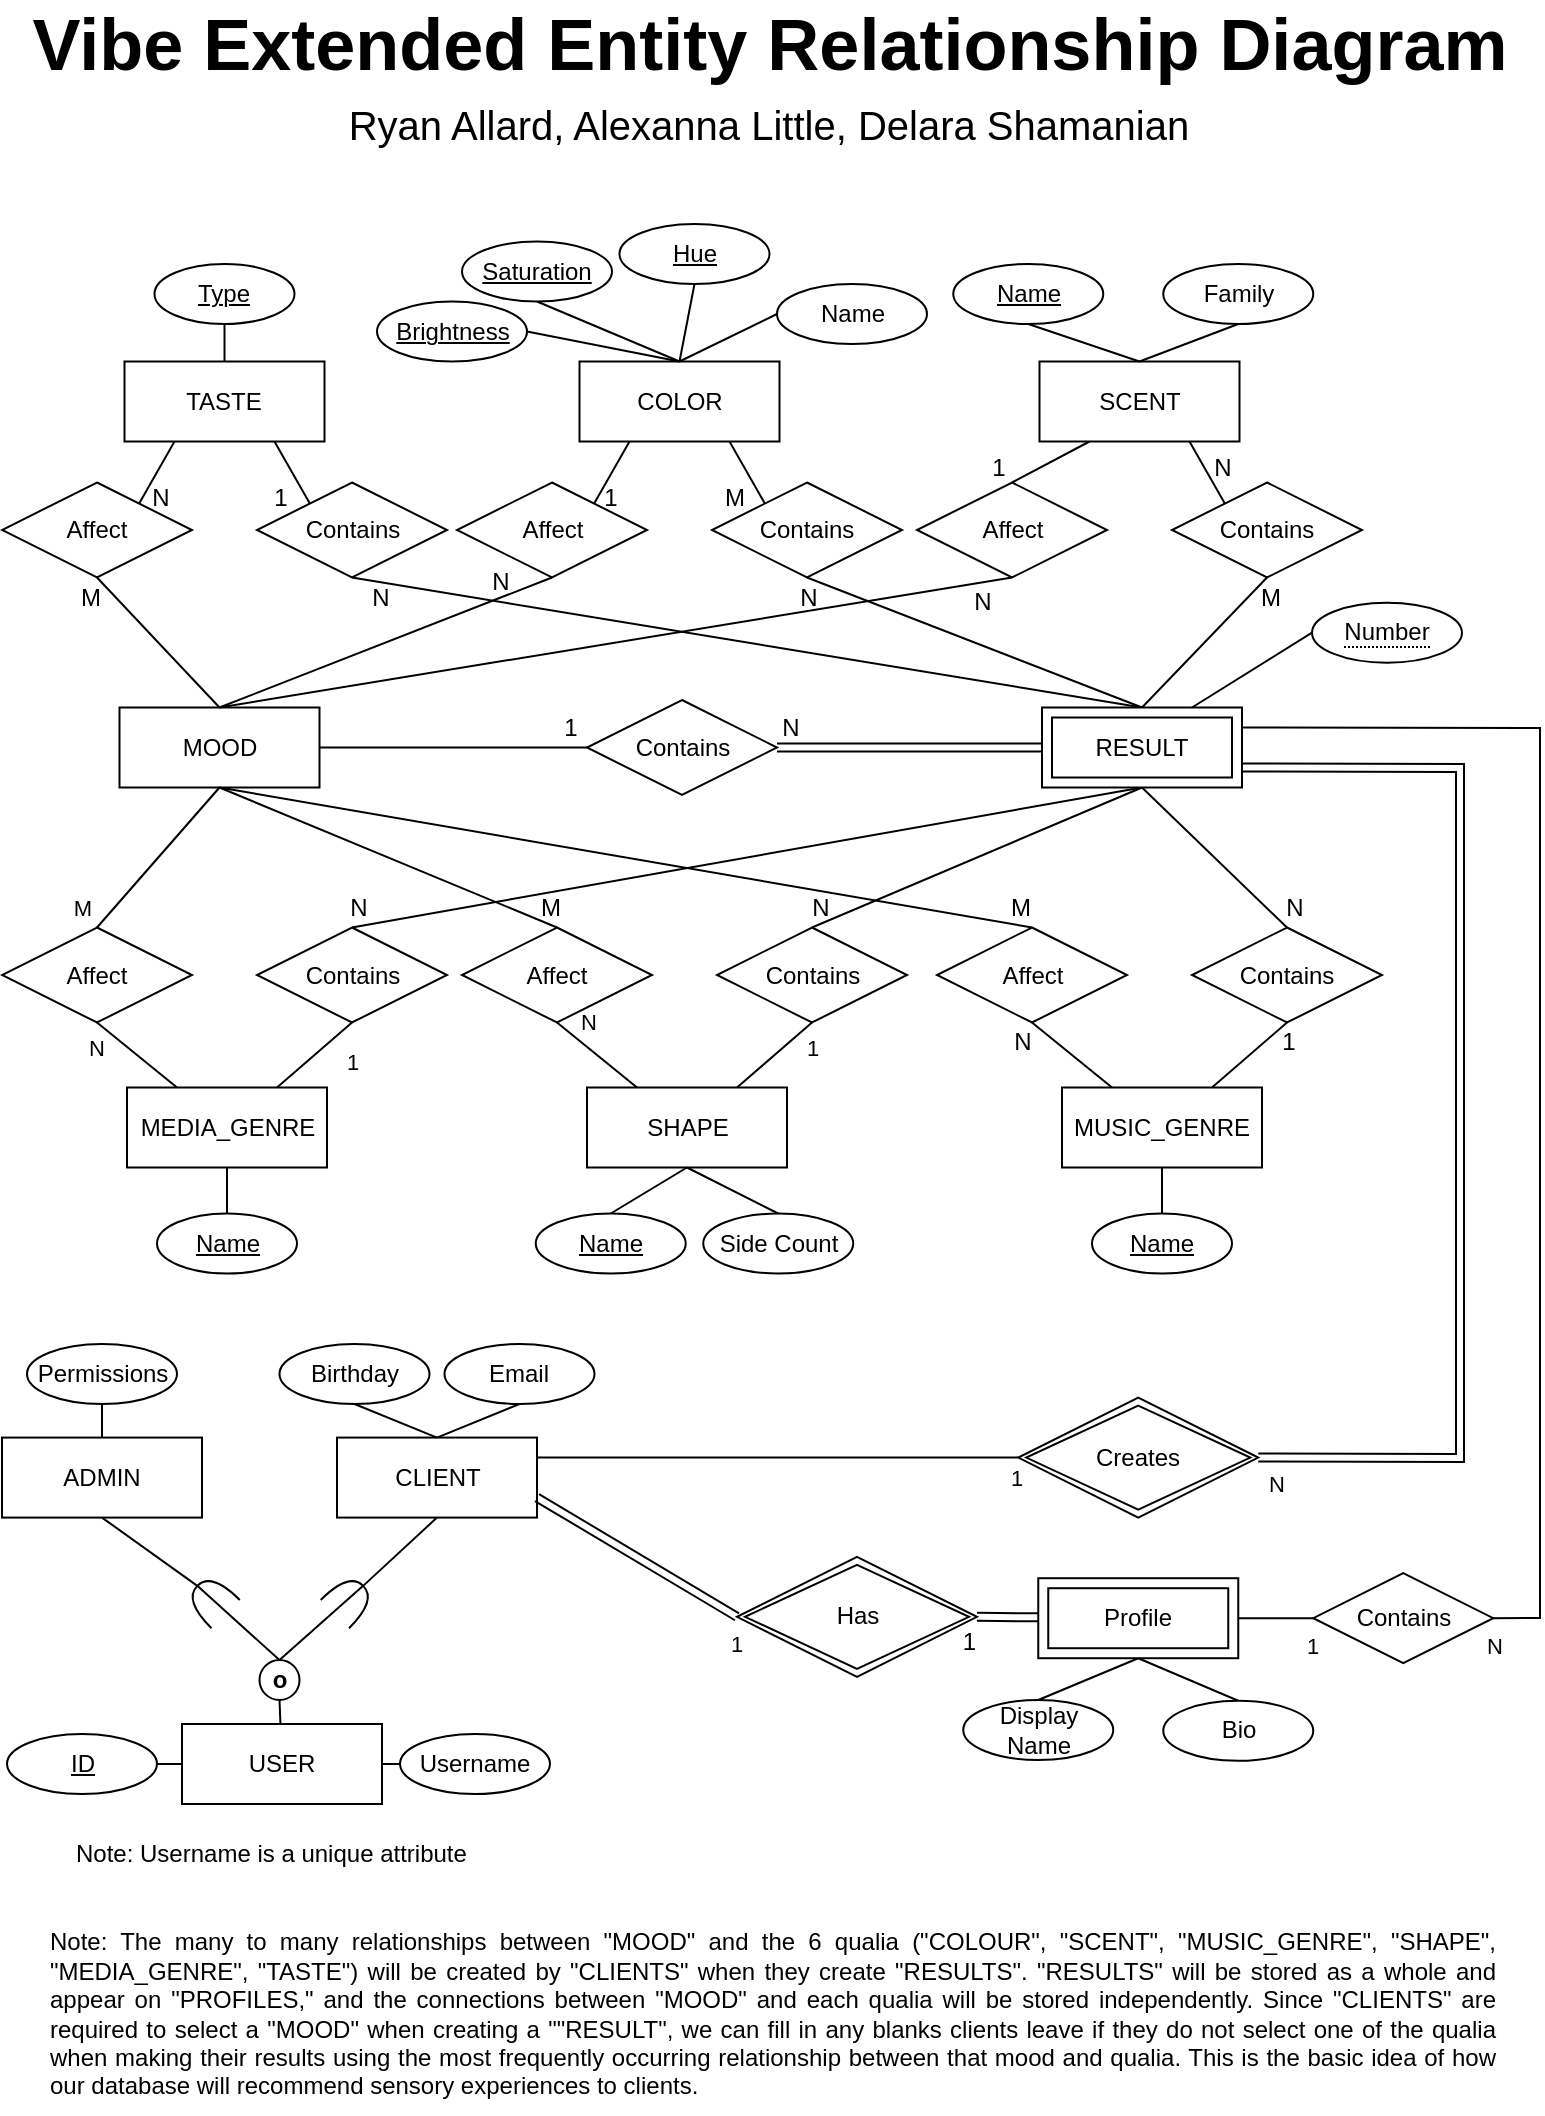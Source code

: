 <mxfile version="15.5.6" type="device"><diagram id="R2lEEEUBdFMjLlhIrx00" name="Page-1"><mxGraphModel dx="1246" dy="719" grid="1" gridSize="10" guides="1" tooltips="1" connect="1" arrows="1" fold="1" page="1" pageScale="1" pageWidth="850" pageHeight="1100" math="0" shadow="0" extFonts="Permanent Marker^https://fonts.googleapis.com/css?family=Permanent+Marker"><root><mxCell id="0"/><mxCell id="1" parent="0"/><mxCell id="6eawJTQG3M_XXOWTf8ui-93" style="edgeStyle=none;rounded=0;orthogonalLoop=1;jettySize=auto;html=1;exitX=0.5;exitY=0;exitDx=0;exitDy=0;entryX=0.5;entryY=1;entryDx=0;entryDy=0;endArrow=none;endFill=0;" parent="1" source="CnkEdXGukRLFIG1xnINJ-2" target="6eawJTQG3M_XXOWTf8ui-83" edge="1"><mxGeometry relative="1" as="geometry"/></mxCell><mxCell id="CnkEdXGukRLFIG1xnINJ-2" value="MOOD" style="whiteSpace=wrap;html=1;align=center;" parent="1" vertex="1"><mxGeometry x="99.75" y="376.75" width="100" height="40" as="geometry"/></mxCell><mxCell id="6eawJTQG3M_XXOWTf8ui-19" style="edgeStyle=none;rounded=0;orthogonalLoop=1;jettySize=auto;html=1;exitX=0.75;exitY=1;exitDx=0;exitDy=0;entryX=0.5;entryY=1;entryDx=0;entryDy=0;endArrow=none;endFill=0;" parent="1" source="CnkEdXGukRLFIG1xnINJ-8" target="6eawJTQG3M_XXOWTf8ui-16" edge="1"><mxGeometry relative="1" as="geometry"/></mxCell><mxCell id="6eawJTQG3M_XXOWTf8ui-20" style="edgeStyle=none;rounded=0;orthogonalLoop=1;jettySize=auto;html=1;exitX=0.25;exitY=1;exitDx=0;exitDy=0;entryX=0.5;entryY=0;entryDx=0;entryDy=0;endArrow=none;endFill=0;" parent="1" source="CnkEdXGukRLFIG1xnINJ-8" target="6eawJTQG3M_XXOWTf8ui-18" edge="1"><mxGeometry relative="1" as="geometry"/></mxCell><mxCell id="CnkEdXGukRLFIG1xnINJ-8" value="SCENT" style="whiteSpace=wrap;html=1;align=center;" parent="1" vertex="1"><mxGeometry x="559.75" y="203.75" width="100" height="40" as="geometry"/></mxCell><mxCell id="CnkEdXGukRLFIG1xnINJ-19" style="edgeStyle=none;rounded=0;orthogonalLoop=1;jettySize=auto;html=1;endArrow=none;endFill=0;entryX=0.5;entryY=0;entryDx=0;entryDy=0;" parent="1" source="CnkEdXGukRLFIG1xnINJ-9" target="CnkEdXGukRLFIG1xnINJ-18" edge="1"><mxGeometry relative="1" as="geometry"><mxPoint x="291" y="905" as="sourcePoint"/></mxGeometry></mxCell><mxCell id="CnkEdXGukRLFIG1xnINJ-9" value="USER" style="whiteSpace=wrap;html=1;align=center;direction=west;" parent="1" vertex="1"><mxGeometry x="131" y="885" width="100" height="40" as="geometry"/></mxCell><mxCell id="6eawJTQG3M_XXOWTf8ui-176" style="edgeStyle=none;rounded=0;orthogonalLoop=1;jettySize=auto;html=1;entryX=0.5;entryY=0;entryDx=0;entryDy=0;endArrow=none;endFill=0;exitX=0.5;exitY=1;exitDx=0;exitDy=0;" parent="1" source="CnkEdXGukRLFIG1xnINJ-84" target="6eawJTQG3M_XXOWTf8ui-175" edge="1"><mxGeometry relative="1" as="geometry"><mxPoint x="629.13" y="854.61" as="sourcePoint"/></mxGeometry></mxCell><mxCell id="6eawJTQG3M_XXOWTf8ui-193" style="edgeStyle=none;rounded=0;orthogonalLoop=1;jettySize=auto;html=1;exitX=0.5;exitY=0;exitDx=0;exitDy=0;entryX=0.5;entryY=1;entryDx=0;entryDy=0;endArrow=none;endFill=0;" parent="1" source="CnkEdXGukRLFIG1xnINJ-10" target="6eawJTQG3M_XXOWTf8ui-192" edge="1"><mxGeometry relative="1" as="geometry"/></mxCell><mxCell id="CnkEdXGukRLFIG1xnINJ-10" value="CLIENT" style="whiteSpace=wrap;html=1;align=center;" parent="1" vertex="1"><mxGeometry x="208.5" y="741.79" width="100" height="40" as="geometry"/></mxCell><mxCell id="CnkEdXGukRLFIG1xnINJ-11" value="ADMIN" style="whiteSpace=wrap;html=1;align=center;" parent="1" vertex="1"><mxGeometry x="41" y="741.79" width="100" height="40" as="geometry"/></mxCell><mxCell id="CnkEdXGukRLFIG1xnINJ-21" style="edgeStyle=none;rounded=0;orthogonalLoop=1;jettySize=auto;html=1;endArrow=none;endFill=0;exitX=1;exitY=0.5;exitDx=0;exitDy=0;exitPerimeter=0;entryX=0.5;entryY=1;entryDx=0;entryDy=0;" parent="1" source="CnkEdXGukRLFIG1xnINJ-16" target="CnkEdXGukRLFIG1xnINJ-10" edge="1"><mxGeometry relative="1" as="geometry"><mxPoint x="220" y="885" as="sourcePoint"/></mxGeometry></mxCell><mxCell id="CnkEdXGukRLFIG1xnINJ-16" value="" style="shape=requiredInterface;html=1;verticalLabelPosition=bottom;sketch=0;rotation=135;direction=west;" parent="1" vertex="1"><mxGeometry x="204.5" y="813" width="20" height="20" as="geometry"/></mxCell><mxCell id="6eawJTQG3M_XXOWTf8ui-187" style="edgeStyle=none;rounded=0;orthogonalLoop=1;jettySize=auto;html=1;exitX=1;exitY=0.5;exitDx=0;exitDy=0;exitPerimeter=0;entryX=0.5;entryY=1;entryDx=0;entryDy=0;endArrow=none;endFill=0;" parent="1" source="CnkEdXGukRLFIG1xnINJ-17" target="CnkEdXGukRLFIG1xnINJ-11" edge="1"><mxGeometry relative="1" as="geometry"/></mxCell><mxCell id="CnkEdXGukRLFIG1xnINJ-17" value="" style="shape=requiredInterface;html=1;verticalLabelPosition=bottom;sketch=0;rotation=45;direction=west;" parent="1" vertex="1"><mxGeometry x="135.75" y="813" width="20" height="20" as="geometry"/></mxCell><mxCell id="CnkEdXGukRLFIG1xnINJ-22" style="edgeStyle=none;rounded=0;orthogonalLoop=1;jettySize=auto;html=1;endArrow=none;endFill=0;entryX=1;entryY=0.5;entryDx=0;entryDy=0;entryPerimeter=0;exitX=0.5;exitY=1;exitDx=0;exitDy=0;" parent="1" source="CnkEdXGukRLFIG1xnINJ-18" target="CnkEdXGukRLFIG1xnINJ-16" edge="1"><mxGeometry relative="1" as="geometry"><mxPoint x="193.75" y="919" as="sourcePoint"/><mxPoint x="234.75" y="863" as="targetPoint"/></mxGeometry></mxCell><mxCell id="6eawJTQG3M_XXOWTf8ui-186" style="rounded=0;orthogonalLoop=1;jettySize=auto;html=1;exitX=0.5;exitY=1;exitDx=0;exitDy=0;entryX=1;entryY=0.5;entryDx=0;entryDy=0;entryPerimeter=0;endArrow=none;endFill=0;" parent="1" source="CnkEdXGukRLFIG1xnINJ-18" target="CnkEdXGukRLFIG1xnINJ-17" edge="1"><mxGeometry relative="1" as="geometry"/></mxCell><mxCell id="CnkEdXGukRLFIG1xnINJ-18" value="&lt;b&gt;o&lt;/b&gt;" style="ellipse;whiteSpace=wrap;html=1;aspect=fixed;direction=west;" parent="1" vertex="1"><mxGeometry x="169.75" y="853" width="20" height="20" as="geometry"/></mxCell><mxCell id="CnkEdXGukRLFIG1xnINJ-90" value="N" style="edgeStyle=none;rounded=0;orthogonalLoop=1;jettySize=auto;html=1;exitX=1;exitY=0.25;exitDx=0;exitDy=0;endArrow=none;endFill=0;entryX=1;entryY=0.5;entryDx=0;entryDy=0;" parent="1" source="CnkEdXGukRLFIG1xnINJ-24" target="CnkEdXGukRLFIG1xnINJ-88" edge="1"><mxGeometry x="0.999" y="14" relative="1" as="geometry"><mxPoint x="809.75" y="334.25" as="targetPoint"/><Array as="points"><mxPoint x="810" y="387"/><mxPoint x="810" y="832"/></Array><mxPoint as="offset"/></mxGeometry></mxCell><mxCell id="6eawJTQG3M_XXOWTf8ui-99" style="edgeStyle=none;rounded=0;orthogonalLoop=1;jettySize=auto;html=1;exitX=0.5;exitY=0;exitDx=0;exitDy=0;entryX=0.5;entryY=1;entryDx=0;entryDy=0;endArrow=none;endFill=0;" parent="1" source="CnkEdXGukRLFIG1xnINJ-24" target="6eawJTQG3M_XXOWTf8ui-82" edge="1"><mxGeometry relative="1" as="geometry"/></mxCell><mxCell id="6eawJTQG3M_XXOWTf8ui-100" style="edgeStyle=none;rounded=0;orthogonalLoop=1;jettySize=auto;html=1;exitX=0.5;exitY=0;exitDx=0;exitDy=0;entryX=0.5;entryY=1;entryDx=0;entryDy=0;endArrow=none;endFill=0;" parent="1" source="CnkEdXGukRLFIG1xnINJ-24" target="6eawJTQG3M_XXOWTf8ui-55" edge="1"><mxGeometry relative="1" as="geometry"/></mxCell><mxCell id="6eawJTQG3M_XXOWTf8ui-101" style="edgeStyle=none;rounded=0;orthogonalLoop=1;jettySize=auto;html=1;exitX=0.5;exitY=0;exitDx=0;exitDy=0;entryX=0.5;entryY=1;entryDx=0;entryDy=0;endArrow=none;endFill=0;" parent="1" source="CnkEdXGukRLFIG1xnINJ-24" target="6eawJTQG3M_XXOWTf8ui-16" edge="1"><mxGeometry relative="1" as="geometry"/></mxCell><mxCell id="6eawJTQG3M_XXOWTf8ui-102" style="edgeStyle=none;rounded=0;orthogonalLoop=1;jettySize=auto;html=1;exitX=0.5;exitY=1;exitDx=0;exitDy=0;entryX=0.5;entryY=0;entryDx=0;entryDy=0;endArrow=none;endFill=0;" parent="1" source="CnkEdXGukRLFIG1xnINJ-24" target="6eawJTQG3M_XXOWTf8ui-28" edge="1"><mxGeometry relative="1" as="geometry"/></mxCell><mxCell id="6eawJTQG3M_XXOWTf8ui-103" style="edgeStyle=none;rounded=0;orthogonalLoop=1;jettySize=auto;html=1;exitX=0.5;exitY=1;exitDx=0;exitDy=0;entryX=0.5;entryY=0;entryDx=0;entryDy=0;endArrow=none;endFill=0;" parent="1" source="CnkEdXGukRLFIG1xnINJ-24" target="6eawJTQG3M_XXOWTf8ui-37" edge="1"><mxGeometry relative="1" as="geometry"/></mxCell><mxCell id="6eawJTQG3M_XXOWTf8ui-104" style="edgeStyle=none;rounded=0;orthogonalLoop=1;jettySize=auto;html=1;exitX=0.5;exitY=1;exitDx=0;exitDy=0;entryX=0.5;entryY=0;entryDx=0;entryDy=0;endArrow=none;endFill=0;" parent="1" source="CnkEdXGukRLFIG1xnINJ-24" target="6eawJTQG3M_XXOWTf8ui-46" edge="1"><mxGeometry relative="1" as="geometry"/></mxCell><mxCell id="CnkEdXGukRLFIG1xnINJ-24" value="RESULT" style="shape=ext;margin=3;double=1;whiteSpace=wrap;html=1;align=center;" parent="1" vertex="1"><mxGeometry x="561" y="376.75" width="100" height="40" as="geometry"/></mxCell><mxCell id="CnkEdXGukRLFIG1xnINJ-89" value="1" style="edgeStyle=none;rounded=0;orthogonalLoop=1;jettySize=auto;html=1;endArrow=none;endFill=0;entryX=0;entryY=0.5;entryDx=0;entryDy=0;exitX=1;exitY=0.5;exitDx=0;exitDy=0;" parent="1" source="CnkEdXGukRLFIG1xnINJ-84" target="CnkEdXGukRLFIG1xnINJ-88" edge="1"><mxGeometry x="0.986" y="-14" relative="1" as="geometry"><mxPoint x="461.63" y="803" as="sourcePoint"/><mxPoint x="621.63" y="649.25" as="targetPoint"/><mxPoint as="offset"/></mxGeometry></mxCell><mxCell id="CnkEdXGukRLFIG1xnINJ-84" value="Profile" style="shape=ext;margin=3;double=1;whiteSpace=wrap;html=1;align=center;" parent="1" vertex="1"><mxGeometry x="559.13" y="812.11" width="100" height="40" as="geometry"/></mxCell><mxCell id="CnkEdXGukRLFIG1xnINJ-88" value="Contains" style="shape=rhombus;perimeter=rhombusPerimeter;whiteSpace=wrap;html=1;align=center;" parent="1" vertex="1"><mxGeometry x="696.63" y="809.61" width="90" height="45" as="geometry"/></mxCell><mxCell id="6eawJTQG3M_XXOWTf8ui-16" value="Contains" style="shape=rhombus;perimeter=rhombusPerimeter;whiteSpace=wrap;html=1;align=center;" parent="1" vertex="1"><mxGeometry x="626" y="264.25" width="95" height="47.5" as="geometry"/></mxCell><mxCell id="6eawJTQG3M_XXOWTf8ui-95" style="edgeStyle=none;rounded=0;orthogonalLoop=1;jettySize=auto;html=1;exitX=0.5;exitY=1;exitDx=0;exitDy=0;entryX=0.5;entryY=0;entryDx=0;entryDy=0;endArrow=none;endFill=0;" parent="1" source="6eawJTQG3M_XXOWTf8ui-18" target="CnkEdXGukRLFIG1xnINJ-2" edge="1"><mxGeometry relative="1" as="geometry"/></mxCell><mxCell id="6eawJTQG3M_XXOWTf8ui-18" value="Affect" style="shape=rhombus;perimeter=rhombusPerimeter;whiteSpace=wrap;html=1;align=center;" parent="1" vertex="1"><mxGeometry x="498.5" y="264.25" width="95" height="47.5" as="geometry"/></mxCell><mxCell id="6eawJTQG3M_XXOWTf8ui-23" value="1" style="edgeStyle=none;rounded=0;orthogonalLoop=1;jettySize=auto;html=1;exitX=0.75;exitY=0;exitDx=0;exitDy=0;entryX=0.5;entryY=1;entryDx=0;entryDy=0;endArrow=none;endFill=0;" parent="1" source="6eawJTQG3M_XXOWTf8ui-25" target="6eawJTQG3M_XXOWTf8ui-28" edge="1"><mxGeometry x="0.471" y="-15" relative="1" as="geometry"><mxPoint as="offset"/></mxGeometry></mxCell><mxCell id="6eawJTQG3M_XXOWTf8ui-24" value="N" style="edgeStyle=none;rounded=0;orthogonalLoop=1;jettySize=auto;html=1;exitX=0.25;exitY=0;exitDx=0;exitDy=0;entryX=0.5;entryY=1;entryDx=0;entryDy=0;endArrow=none;endFill=0;" parent="1" source="6eawJTQG3M_XXOWTf8ui-25" target="6eawJTQG3M_XXOWTf8ui-29" edge="1"><mxGeometry x="0.694" y="10" relative="1" as="geometry"><mxPoint as="offset"/></mxGeometry></mxCell><mxCell id="6eawJTQG3M_XXOWTf8ui-25" value="MEDIA_GENRE" style="whiteSpace=wrap;html=1;align=center;" parent="1" vertex="1"><mxGeometry x="103.5" y="566.75" width="100" height="40" as="geometry"/></mxCell><mxCell id="6eawJTQG3M_XXOWTf8ui-28" value="Contains" style="shape=rhombus;perimeter=rhombusPerimeter;whiteSpace=wrap;html=1;align=center;" parent="1" vertex="1"><mxGeometry x="168.5" y="486.75" width="95" height="47.5" as="geometry"/></mxCell><mxCell id="6eawJTQG3M_XXOWTf8ui-96" style="edgeStyle=none;rounded=0;orthogonalLoop=1;jettySize=auto;html=1;exitX=0.5;exitY=0;exitDx=0;exitDy=0;entryX=0.5;entryY=1;entryDx=0;entryDy=0;endArrow=none;endFill=0;" parent="1" source="6eawJTQG3M_XXOWTf8ui-29" target="CnkEdXGukRLFIG1xnINJ-2" edge="1"><mxGeometry relative="1" as="geometry"/></mxCell><mxCell id="FZOF9hMqammXhgaBvVRD-3" value="M" style="edgeLabel;html=1;align=center;verticalAlign=middle;resizable=0;points=[];" parent="6eawJTQG3M_XXOWTf8ui-96" connectable="0" vertex="1"><mxGeometry x="0.47" y="-1" relative="1" as="geometry"><mxPoint x="-54" y="41" as="offset"/></mxGeometry></mxCell><mxCell id="6eawJTQG3M_XXOWTf8ui-29" value="Affect" style="shape=rhombus;perimeter=rhombusPerimeter;whiteSpace=wrap;html=1;align=center;" parent="1" vertex="1"><mxGeometry x="41" y="486.75" width="95" height="47.5" as="geometry"/></mxCell><mxCell id="6eawJTQG3M_XXOWTf8ui-32" style="edgeStyle=none;rounded=0;orthogonalLoop=1;jettySize=auto;html=1;exitX=0.75;exitY=0;exitDx=0;exitDy=0;entryX=0.5;entryY=1;entryDx=0;entryDy=0;endArrow=none;endFill=0;" parent="1" source="6eawJTQG3M_XXOWTf8ui-34" target="6eawJTQG3M_XXOWTf8ui-37" edge="1"><mxGeometry relative="1" as="geometry"/></mxCell><mxCell id="FZOF9hMqammXhgaBvVRD-5" value="1" style="edgeLabel;html=1;align=center;verticalAlign=middle;resizable=0;points=[];" parent="6eawJTQG3M_XXOWTf8ui-32" connectable="0" vertex="1"><mxGeometry x="-0.167" y="-2" relative="1" as="geometry"><mxPoint x="20" y="-8" as="offset"/></mxGeometry></mxCell><mxCell id="6eawJTQG3M_XXOWTf8ui-33" style="edgeStyle=none;rounded=0;orthogonalLoop=1;jettySize=auto;html=1;exitX=0.25;exitY=0;exitDx=0;exitDy=0;entryX=0.5;entryY=1;entryDx=0;entryDy=0;endArrow=none;endFill=0;" parent="1" source="6eawJTQG3M_XXOWTf8ui-34" target="6eawJTQG3M_XXOWTf8ui-38" edge="1"><mxGeometry relative="1" as="geometry"/></mxCell><mxCell id="FZOF9hMqammXhgaBvVRD-4" value="N" style="edgeLabel;html=1;align=center;verticalAlign=middle;resizable=0;points=[];" parent="6eawJTQG3M_XXOWTf8ui-33" connectable="0" vertex="1"><mxGeometry x="-0.286" y="1" relative="1" as="geometry"><mxPoint x="-10" y="-22" as="offset"/></mxGeometry></mxCell><mxCell id="6eawJTQG3M_XXOWTf8ui-34" value="SHAPE" style="whiteSpace=wrap;html=1;align=center;" parent="1" vertex="1"><mxGeometry x="333.5" y="566.75" width="100" height="40" as="geometry"/></mxCell><mxCell id="6eawJTQG3M_XXOWTf8ui-37" value="Contains" style="shape=rhombus;perimeter=rhombusPerimeter;whiteSpace=wrap;html=1;align=center;" parent="1" vertex="1"><mxGeometry x="398.5" y="486.75" width="95" height="47.5" as="geometry"/></mxCell><mxCell id="6eawJTQG3M_XXOWTf8ui-97" style="edgeStyle=none;rounded=0;orthogonalLoop=1;jettySize=auto;html=1;exitX=0.5;exitY=0;exitDx=0;exitDy=0;entryX=0.5;entryY=1;entryDx=0;entryDy=0;endArrow=none;endFill=0;" parent="1" source="6eawJTQG3M_XXOWTf8ui-38" target="CnkEdXGukRLFIG1xnINJ-2" edge="1"><mxGeometry relative="1" as="geometry"/></mxCell><mxCell id="6eawJTQG3M_XXOWTf8ui-38" value="Affect" style="shape=rhombus;perimeter=rhombusPerimeter;whiteSpace=wrap;html=1;align=center;" parent="1" vertex="1"><mxGeometry x="271" y="486.75" width="95" height="47.5" as="geometry"/></mxCell><mxCell id="6eawJTQG3M_XXOWTf8ui-41" style="edgeStyle=none;rounded=0;orthogonalLoop=1;jettySize=auto;html=1;exitX=0.75;exitY=0;exitDx=0;exitDy=0;entryX=0.5;entryY=1;entryDx=0;entryDy=0;endArrow=none;endFill=0;" parent="1" source="6eawJTQG3M_XXOWTf8ui-43" target="6eawJTQG3M_XXOWTf8ui-46" edge="1"><mxGeometry relative="1" as="geometry"/></mxCell><mxCell id="6eawJTQG3M_XXOWTf8ui-42" style="edgeStyle=none;rounded=0;orthogonalLoop=1;jettySize=auto;html=1;exitX=0.25;exitY=0;exitDx=0;exitDy=0;entryX=0.5;entryY=1;entryDx=0;entryDy=0;endArrow=none;endFill=0;" parent="1" source="6eawJTQG3M_XXOWTf8ui-43" target="6eawJTQG3M_XXOWTf8ui-47" edge="1"><mxGeometry relative="1" as="geometry"/></mxCell><mxCell id="6eawJTQG3M_XXOWTf8ui-43" value="MUSIC_GENRE" style="whiteSpace=wrap;html=1;align=center;" parent="1" vertex="1"><mxGeometry x="571" y="566.75" width="100" height="40" as="geometry"/></mxCell><mxCell id="6eawJTQG3M_XXOWTf8ui-46" value="Contains" style="shape=rhombus;perimeter=rhombusPerimeter;whiteSpace=wrap;html=1;align=center;" parent="1" vertex="1"><mxGeometry x="636" y="486.75" width="95" height="47.5" as="geometry"/></mxCell><mxCell id="6eawJTQG3M_XXOWTf8ui-98" style="edgeStyle=none;rounded=0;orthogonalLoop=1;jettySize=auto;html=1;exitX=0.5;exitY=0;exitDx=0;exitDy=0;entryX=0.5;entryY=1;entryDx=0;entryDy=0;endArrow=none;endFill=0;" parent="1" source="6eawJTQG3M_XXOWTf8ui-47" target="CnkEdXGukRLFIG1xnINJ-2" edge="1"><mxGeometry relative="1" as="geometry"/></mxCell><mxCell id="6eawJTQG3M_XXOWTf8ui-47" value="Affect" style="shape=rhombus;perimeter=rhombusPerimeter;whiteSpace=wrap;html=1;align=center;" parent="1" vertex="1"><mxGeometry x="508.5" y="486.75" width="95" height="47.5" as="geometry"/></mxCell><mxCell id="6eawJTQG3M_XXOWTf8ui-50" style="edgeStyle=none;rounded=0;orthogonalLoop=1;jettySize=auto;html=1;exitX=0.75;exitY=1;exitDx=0;exitDy=0;entryX=0.5;entryY=1;entryDx=0;entryDy=0;endArrow=none;endFill=0;" parent="1" source="6eawJTQG3M_XXOWTf8ui-52" target="6eawJTQG3M_XXOWTf8ui-55" edge="1"><mxGeometry relative="1" as="geometry"/></mxCell><mxCell id="6eawJTQG3M_XXOWTf8ui-51" style="edgeStyle=none;rounded=0;orthogonalLoop=1;jettySize=auto;html=1;exitX=0.25;exitY=1;exitDx=0;exitDy=0;entryX=0.5;entryY=1;entryDx=0;entryDy=0;endArrow=none;endFill=0;" parent="1" source="6eawJTQG3M_XXOWTf8ui-52" target="6eawJTQG3M_XXOWTf8ui-56" edge="1"><mxGeometry relative="1" as="geometry"/></mxCell><mxCell id="6eawJTQG3M_XXOWTf8ui-52" value="COLOR" style="whiteSpace=wrap;html=1;align=center;" parent="1" vertex="1"><mxGeometry x="329.75" y="203.75" width="100" height="40" as="geometry"/></mxCell><mxCell id="6eawJTQG3M_XXOWTf8ui-55" value="Contains" style="shape=rhombus;perimeter=rhombusPerimeter;whiteSpace=wrap;html=1;align=center;" parent="1" vertex="1"><mxGeometry x="396" y="264.25" width="95" height="47.5" as="geometry"/></mxCell><mxCell id="6eawJTQG3M_XXOWTf8ui-94" style="edgeStyle=none;rounded=0;orthogonalLoop=1;jettySize=auto;html=1;exitX=0.5;exitY=1;exitDx=0;exitDy=0;entryX=0.5;entryY=0;entryDx=0;entryDy=0;endArrow=none;endFill=0;" parent="1" source="6eawJTQG3M_XXOWTf8ui-56" target="CnkEdXGukRLFIG1xnINJ-2" edge="1"><mxGeometry relative="1" as="geometry"/></mxCell><mxCell id="6eawJTQG3M_XXOWTf8ui-56" value="Affect" style="shape=rhombus;perimeter=rhombusPerimeter;whiteSpace=wrap;html=1;align=center;" parent="1" vertex="1"><mxGeometry x="268.5" y="264.25" width="95" height="47.5" as="geometry"/></mxCell><mxCell id="6eawJTQG3M_XXOWTf8ui-77" style="edgeStyle=none;rounded=0;orthogonalLoop=1;jettySize=auto;html=1;exitX=0.75;exitY=1;exitDx=0;exitDy=0;entryX=0.5;entryY=1;entryDx=0;entryDy=0;endArrow=none;endFill=0;" parent="1" source="6eawJTQG3M_XXOWTf8ui-79" target="6eawJTQG3M_XXOWTf8ui-82" edge="1"><mxGeometry relative="1" as="geometry"/></mxCell><mxCell id="6eawJTQG3M_XXOWTf8ui-78" style="edgeStyle=none;rounded=0;orthogonalLoop=1;jettySize=auto;html=1;exitX=0.25;exitY=1;exitDx=0;exitDy=0;entryX=0.5;entryY=1;entryDx=0;entryDy=0;endArrow=none;endFill=0;" parent="1" source="6eawJTQG3M_XXOWTf8ui-79" target="6eawJTQG3M_XXOWTf8ui-83" edge="1"><mxGeometry relative="1" as="geometry"/></mxCell><mxCell id="6eawJTQG3M_XXOWTf8ui-115" style="edgeStyle=none;rounded=0;orthogonalLoop=1;jettySize=auto;html=1;exitX=0.5;exitY=0;exitDx=0;exitDy=0;entryX=0.5;entryY=1;entryDx=0;entryDy=0;endArrow=none;endFill=0;" parent="1" source="6eawJTQG3M_XXOWTf8ui-79" target="6eawJTQG3M_XXOWTf8ui-84" edge="1"><mxGeometry relative="1" as="geometry"/></mxCell><mxCell id="6eawJTQG3M_XXOWTf8ui-79" value="TASTE" style="whiteSpace=wrap;html=1;align=center;" parent="1" vertex="1"><mxGeometry x="102.25" y="203.75" width="100" height="40" as="geometry"/></mxCell><mxCell id="6eawJTQG3M_XXOWTf8ui-82" value="Contains" style="shape=rhombus;perimeter=rhombusPerimeter;whiteSpace=wrap;html=1;align=center;" parent="1" vertex="1"><mxGeometry x="168.5" y="264.25" width="95" height="47.5" as="geometry"/></mxCell><mxCell id="6eawJTQG3M_XXOWTf8ui-83" value="Affect" style="shape=rhombus;perimeter=rhombusPerimeter;whiteSpace=wrap;html=1;align=center;" parent="1" vertex="1"><mxGeometry x="41" y="264.25" width="95" height="47.5" as="geometry"/></mxCell><mxCell id="6eawJTQG3M_XXOWTf8ui-84" value="Type" style="ellipse;whiteSpace=wrap;html=1;align=center;fontStyle=4" parent="1" vertex="1"><mxGeometry x="117.25" y="155" width="70" height="30" as="geometry"/></mxCell><mxCell id="6eawJTQG3M_XXOWTf8ui-127" style="edgeStyle=none;rounded=0;orthogonalLoop=1;jettySize=auto;html=1;exitX=0.5;exitY=0;exitDx=0;exitDy=0;entryX=0.5;entryY=1;entryDx=0;entryDy=0;endArrow=none;endFill=0;" parent="1" source="6eawJTQG3M_XXOWTf8ui-90" target="6eawJTQG3M_XXOWTf8ui-25" edge="1"><mxGeometry relative="1" as="geometry"/></mxCell><mxCell id="6eawJTQG3M_XXOWTf8ui-90" value="Name" style="ellipse;whiteSpace=wrap;html=1;align=center;fontStyle=4" parent="1" vertex="1"><mxGeometry x="118.5" y="629.75" width="70" height="30" as="geometry"/></mxCell><mxCell id="6eawJTQG3M_XXOWTf8ui-136" style="edgeStyle=none;rounded=0;orthogonalLoop=1;jettySize=auto;html=1;exitX=0.5;exitY=0;exitDx=0;exitDy=0;entryX=0.5;entryY=1;entryDx=0;entryDy=0;endArrow=none;endFill=0;" parent="1" source="6eawJTQG3M_XXOWTf8ui-91" target="6eawJTQG3M_XXOWTf8ui-43" edge="1"><mxGeometry relative="1" as="geometry"/></mxCell><mxCell id="6eawJTQG3M_XXOWTf8ui-91" value="Name" style="ellipse;whiteSpace=wrap;html=1;align=center;fontStyle=4" parent="1" vertex="1"><mxGeometry x="586" y="629.75" width="70" height="30" as="geometry"/></mxCell><mxCell id="6eawJTQG3M_XXOWTf8ui-106" style="edgeStyle=none;rounded=0;orthogonalLoop=1;jettySize=auto;html=1;exitX=1;exitY=0.5;exitDx=0;exitDy=0;entryX=0;entryY=0.5;entryDx=0;entryDy=0;endArrow=none;endFill=0;shape=link;" parent="1" source="6eawJTQG3M_XXOWTf8ui-105" target="CnkEdXGukRLFIG1xnINJ-24" edge="1"><mxGeometry relative="1" as="geometry"/></mxCell><mxCell id="6eawJTQG3M_XXOWTf8ui-107" style="edgeStyle=none;rounded=0;orthogonalLoop=1;jettySize=auto;html=1;exitX=0;exitY=0.5;exitDx=0;exitDy=0;entryX=1;entryY=0.5;entryDx=0;entryDy=0;endArrow=none;endFill=0;" parent="1" source="6eawJTQG3M_XXOWTf8ui-105" target="CnkEdXGukRLFIG1xnINJ-2" edge="1"><mxGeometry relative="1" as="geometry"/></mxCell><mxCell id="6eawJTQG3M_XXOWTf8ui-105" value="Contains" style="shape=rhombus;perimeter=rhombusPerimeter;whiteSpace=wrap;html=1;align=center;" parent="1" vertex="1"><mxGeometry x="333.5" y="373" width="95" height="47.5" as="geometry"/></mxCell><mxCell id="6eawJTQG3M_XXOWTf8ui-111" value="N" style="edgeStyle=none;rounded=0;orthogonalLoop=1;jettySize=auto;html=1;exitX=1;exitY=0.5;exitDx=0;exitDy=0;entryX=1;entryY=0.75;entryDx=0;entryDy=0;endArrow=none;endFill=0;shape=link;" parent="1" source="6eawJTQG3M_XXOWTf8ui-113" target="CnkEdXGukRLFIG1xnINJ-24" edge="1"><mxGeometry x="-0.967" y="-13" relative="1" as="geometry"><mxPoint x="860" y="479" as="sourcePoint"/><mxPoint as="offset"/><Array as="points"><mxPoint x="770" y="752"/><mxPoint x="770" y="407"/></Array></mxGeometry></mxCell><mxCell id="6eawJTQG3M_XXOWTf8ui-150" value="1" style="edgeStyle=none;rounded=0;orthogonalLoop=1;jettySize=auto;html=1;exitX=0;exitY=0.5;exitDx=0;exitDy=0;entryX=1;entryY=0.25;entryDx=0;entryDy=0;endArrow=none;endFill=0;" parent="1" source="6eawJTQG3M_XXOWTf8ui-113" target="CnkEdXGukRLFIG1xnINJ-10" edge="1"><mxGeometry x="-0.988" y="10" relative="1" as="geometry"><mxPoint as="offset"/></mxGeometry></mxCell><mxCell id="6eawJTQG3M_XXOWTf8ui-113" value="Creates" style="shape=rhombus;double=1;perimeter=rhombusPerimeter;whiteSpace=wrap;html=1;align=center;" parent="1" vertex="1"><mxGeometry x="549.13" y="721.79" width="120" height="60" as="geometry"/></mxCell><mxCell id="6eawJTQG3M_XXOWTf8ui-120" style="edgeStyle=none;rounded=0;orthogonalLoop=1;jettySize=auto;html=1;exitX=1;exitY=0.5;exitDx=0;exitDy=0;entryX=0.5;entryY=0;entryDx=0;entryDy=0;endArrow=none;endFill=0;" parent="1" source="6eawJTQG3M_XXOWTf8ui-116" target="6eawJTQG3M_XXOWTf8ui-52" edge="1"><mxGeometry relative="1" as="geometry"/></mxCell><mxCell id="6eawJTQG3M_XXOWTf8ui-116" value="Brightness" style="ellipse;whiteSpace=wrap;html=1;align=center;fontStyle=4" parent="1" vertex="1"><mxGeometry x="228.5" y="173.75" width="75" height="30" as="geometry"/></mxCell><mxCell id="6eawJTQG3M_XXOWTf8ui-122" style="edgeStyle=none;rounded=0;orthogonalLoop=1;jettySize=auto;html=1;exitX=0.5;exitY=1;exitDx=0;exitDy=0;entryX=0.5;entryY=0;entryDx=0;entryDy=0;endArrow=none;endFill=0;" parent="1" source="6eawJTQG3M_XXOWTf8ui-118" target="6eawJTQG3M_XXOWTf8ui-52" edge="1"><mxGeometry relative="1" as="geometry"/></mxCell><mxCell id="6eawJTQG3M_XXOWTf8ui-118" value="Saturation" style="ellipse;whiteSpace=wrap;html=1;align=center;fontStyle=4" parent="1" vertex="1"><mxGeometry x="271" y="143.75" width="75" height="30" as="geometry"/></mxCell><mxCell id="6eawJTQG3M_XXOWTf8ui-121" style="edgeStyle=none;rounded=0;orthogonalLoop=1;jettySize=auto;html=1;exitX=0.5;exitY=1;exitDx=0;exitDy=0;entryX=0.5;entryY=0;entryDx=0;entryDy=0;endArrow=none;endFill=0;" parent="1" source="6eawJTQG3M_XXOWTf8ui-119" target="6eawJTQG3M_XXOWTf8ui-52" edge="1"><mxGeometry relative="1" as="geometry"/></mxCell><mxCell id="6eawJTQG3M_XXOWTf8ui-119" value="Hue" style="ellipse;whiteSpace=wrap;html=1;align=center;fontStyle=4" parent="1" vertex="1"><mxGeometry x="349.75" y="135" width="75" height="30" as="geometry"/></mxCell><mxCell id="6eawJTQG3M_XXOWTf8ui-131" style="edgeStyle=none;rounded=0;orthogonalLoop=1;jettySize=auto;html=1;exitX=0;exitY=0.5;exitDx=0;exitDy=0;entryX=0.5;entryY=0;entryDx=0;entryDy=0;endArrow=none;endFill=0;" parent="1" source="6eawJTQG3M_XXOWTf8ui-129" target="6eawJTQG3M_XXOWTf8ui-52" edge="1"><mxGeometry relative="1" as="geometry"/></mxCell><mxCell id="6eawJTQG3M_XXOWTf8ui-129" value="Name" style="ellipse;whiteSpace=wrap;html=1;align=center;fontStyle=0" parent="1" vertex="1"><mxGeometry x="428.5" y="165" width="75" height="30" as="geometry"/></mxCell><mxCell id="6eawJTQG3M_XXOWTf8ui-134" style="edgeStyle=none;rounded=0;orthogonalLoop=1;jettySize=auto;html=1;exitX=0.5;exitY=1;exitDx=0;exitDy=0;entryX=0.5;entryY=0;entryDx=0;entryDy=0;endArrow=none;endFill=0;" parent="1" source="6eawJTQG3M_XXOWTf8ui-132" target="CnkEdXGukRLFIG1xnINJ-8" edge="1"><mxGeometry relative="1" as="geometry"/></mxCell><mxCell id="6eawJTQG3M_XXOWTf8ui-132" value="Name" style="ellipse;whiteSpace=wrap;html=1;align=center;fontStyle=4" parent="1" vertex="1"><mxGeometry x="516.63" y="155" width="75" height="30" as="geometry"/></mxCell><mxCell id="6eawJTQG3M_XXOWTf8ui-135" style="edgeStyle=none;rounded=0;orthogonalLoop=1;jettySize=auto;html=1;exitX=0.5;exitY=1;exitDx=0;exitDy=0;entryX=0.5;entryY=0;entryDx=0;entryDy=0;endArrow=none;endFill=0;" parent="1" source="6eawJTQG3M_XXOWTf8ui-133" target="CnkEdXGukRLFIG1xnINJ-8" edge="1"><mxGeometry relative="1" as="geometry"/></mxCell><mxCell id="6eawJTQG3M_XXOWTf8ui-133" value="Family" style="ellipse;whiteSpace=wrap;html=1;align=center;fontStyle=0" parent="1" vertex="1"><mxGeometry x="621.63" y="155" width="75" height="30" as="geometry"/></mxCell><mxCell id="6eawJTQG3M_XXOWTf8ui-141" style="edgeStyle=none;rounded=0;orthogonalLoop=1;jettySize=auto;html=1;exitX=0.5;exitY=0;exitDx=0;exitDy=0;entryX=0.5;entryY=1;entryDx=0;entryDy=0;endArrow=none;endFill=0;" parent="1" source="6eawJTQG3M_XXOWTf8ui-138" target="6eawJTQG3M_XXOWTf8ui-34" edge="1"><mxGeometry relative="1" as="geometry"/></mxCell><mxCell id="6eawJTQG3M_XXOWTf8ui-138" value="Name" style="ellipse;whiteSpace=wrap;html=1;align=center;fontStyle=4" parent="1" vertex="1"><mxGeometry x="307.87" y="629.75" width="75" height="30" as="geometry"/></mxCell><mxCell id="6eawJTQG3M_XXOWTf8ui-142" style="edgeStyle=none;rounded=0;orthogonalLoop=1;jettySize=auto;html=1;exitX=0.5;exitY=0;exitDx=0;exitDy=0;entryX=0.5;entryY=1;entryDx=0;entryDy=0;endArrow=none;endFill=0;" parent="1" source="6eawJTQG3M_XXOWTf8ui-139" target="6eawJTQG3M_XXOWTf8ui-34" edge="1"><mxGeometry relative="1" as="geometry"/></mxCell><mxCell id="6eawJTQG3M_XXOWTf8ui-139" value="Side Count" style="ellipse;whiteSpace=wrap;html=1;align=center;fontStyle=0" parent="1" vertex="1"><mxGeometry x="391.62" y="629.75" width="75" height="30" as="geometry"/></mxCell><mxCell id="6eawJTQG3M_XXOWTf8ui-144" style="edgeStyle=none;rounded=0;orthogonalLoop=1;jettySize=auto;html=1;exitX=0;exitY=0.5;exitDx=0;exitDy=0;entryX=0.75;entryY=0;entryDx=0;entryDy=0;endArrow=none;endFill=0;" parent="1" source="6eawJTQG3M_XXOWTf8ui-143" target="CnkEdXGukRLFIG1xnINJ-24" edge="1"><mxGeometry relative="1" as="geometry"/></mxCell><mxCell id="6eawJTQG3M_XXOWTf8ui-143" value="&lt;span style=&quot;border-bottom: 1px dotted&quot;&gt;Number&lt;/span&gt;" style="ellipse;whiteSpace=wrap;html=1;align=center;" parent="1" vertex="1"><mxGeometry x="696" y="324.34" width="75" height="30" as="geometry"/></mxCell><mxCell id="6eawJTQG3M_XXOWTf8ui-149" style="edgeStyle=none;rounded=0;orthogonalLoop=1;jettySize=auto;html=1;exitX=0.5;exitY=0;exitDx=0;exitDy=0;endArrow=none;endFill=0;entryX=0.5;entryY=1;entryDx=0;entryDy=0;" parent="1" source="6eawJTQG3M_XXOWTf8ui-148" target="CnkEdXGukRLFIG1xnINJ-84" edge="1"><mxGeometry relative="1" as="geometry"><mxPoint x="625.38" y="894.61" as="sourcePoint"/><mxPoint x="679.13" y="854.61" as="targetPoint"/></mxGeometry></mxCell><mxCell id="6eawJTQG3M_XXOWTf8ui-148" value="Bio" style="ellipse;whiteSpace=wrap;html=1;align=center;fontStyle=0" parent="1" vertex="1"><mxGeometry x="621.63" y="873.39" width="75" height="30" as="geometry"/></mxCell><mxCell id="6eawJTQG3M_XXOWTf8ui-162" value="1" style="edgeStyle=none;shape=link;rounded=0;orthogonalLoop=1;jettySize=auto;html=1;exitX=0;exitY=0.5;exitDx=0;exitDy=0;endArrow=none;endFill=0;entryX=1;entryY=0.75;entryDx=0;entryDy=0;" parent="1" source="6eawJTQG3M_XXOWTf8ui-155" target="CnkEdXGukRLFIG1xnINJ-10" edge="1"><mxGeometry x="-1" y="14" relative="1" as="geometry"><mxPoint x="7" y="2" as="offset"/></mxGeometry></mxCell><mxCell id="6eawJTQG3M_XXOWTf8ui-155" value="Has" style="shape=rhombus;double=1;perimeter=rhombusPerimeter;whiteSpace=wrap;html=1;align=center;" parent="1" vertex="1"><mxGeometry x="408.5" y="801.4" width="120" height="60" as="geometry"/></mxCell><mxCell id="6eawJTQG3M_XXOWTf8ui-156" value="" style="endArrow=none;html=1;rounded=0;entryX=1;entryY=0.5;entryDx=0;entryDy=0;shape=link;" parent="1" source="CnkEdXGukRLFIG1xnINJ-84" target="6eawJTQG3M_XXOWTf8ui-155" edge="1"><mxGeometry relative="1" as="geometry"><mxPoint x="804.13" y="859.86" as="sourcePoint"/><mxPoint x="964.13" y="859.86" as="targetPoint"/></mxGeometry></mxCell><mxCell id="6eawJTQG3M_XXOWTf8ui-158" value="1" style="resizable=0;html=1;align=right;verticalAlign=bottom;" parent="6eawJTQG3M_XXOWTf8ui-156" connectable="0" vertex="1"><mxGeometry x="1" relative="1" as="geometry"><mxPoint y="21" as="offset"/></mxGeometry></mxCell><mxCell id="6eawJTQG3M_XXOWTf8ui-168" style="edgeStyle=none;rounded=0;orthogonalLoop=1;jettySize=auto;html=1;exitX=0.5;exitY=0;exitDx=0;exitDy=0;endArrow=none;endFill=0;" parent="1" source="6eawJTQG3M_XXOWTf8ui-167" target="CnkEdXGukRLFIG1xnINJ-11" edge="1"><mxGeometry relative="1" as="geometry"/></mxCell><mxCell id="6eawJTQG3M_XXOWTf8ui-167" value="Permissions" style="ellipse;whiteSpace=wrap;html=1;align=center;fontStyle=0" parent="1" vertex="1"><mxGeometry x="53.5" y="695" width="75" height="30" as="geometry"/></mxCell><mxCell id="6eawJTQG3M_XXOWTf8ui-175" value="Display Name" style="ellipse;whiteSpace=wrap;html=1;align=center;fontStyle=0" parent="1" vertex="1"><mxGeometry x="521.63" y="873" width="75" height="30" as="geometry"/></mxCell><mxCell id="6eawJTQG3M_XXOWTf8ui-181" style="edgeStyle=none;rounded=0;orthogonalLoop=1;jettySize=auto;html=1;endArrow=none;endFill=0;" parent="1" source="6eawJTQG3M_XXOWTf8ui-180" target="CnkEdXGukRLFIG1xnINJ-9" edge="1"><mxGeometry relative="1" as="geometry"/></mxCell><mxCell id="6eawJTQG3M_XXOWTf8ui-180" value="Username" style="ellipse;whiteSpace=wrap;html=1;align=center;fontStyle=0;direction=west;" parent="1" vertex="1"><mxGeometry x="240" y="890" width="75" height="30" as="geometry"/></mxCell><mxCell id="6eawJTQG3M_XXOWTf8ui-183" style="edgeStyle=none;rounded=0;orthogonalLoop=1;jettySize=auto;html=1;endArrow=none;endFill=0;" parent="1" source="6eawJTQG3M_XXOWTf8ui-182" target="CnkEdXGukRLFIG1xnINJ-9" edge="1"><mxGeometry relative="1" as="geometry"/></mxCell><mxCell id="6eawJTQG3M_XXOWTf8ui-182" value="ID" style="ellipse;whiteSpace=wrap;html=1;align=center;fontStyle=4;direction=west;" parent="1" vertex="1"><mxGeometry x="43.5" y="890" width="75" height="30" as="geometry"/></mxCell><mxCell id="FZOF9hMqammXhgaBvVRD-6" value="N" style="text;html=1;align=center;verticalAlign=middle;resizable=0;points=[];autosize=1;strokeColor=none;fillColor=none;" parent="1" vertex="1"><mxGeometry x="541" y="534.25" width="20" height="20" as="geometry"/></mxCell><mxCell id="FZOF9hMqammXhgaBvVRD-7" value="1" style="text;html=1;align=center;verticalAlign=middle;resizable=0;points=[];autosize=1;strokeColor=none;fillColor=none;" parent="1" vertex="1"><mxGeometry x="673.5" y="534.25" width="20" height="20" as="geometry"/></mxCell><mxCell id="FZOF9hMqammXhgaBvVRD-8" value="N" style="text;html=1;align=center;verticalAlign=middle;resizable=0;points=[];autosize=1;strokeColor=none;fillColor=none;" parent="1" vertex="1"><mxGeometry x="208.5" y="466.75" width="20" height="20" as="geometry"/></mxCell><mxCell id="FZOF9hMqammXhgaBvVRD-9" value="M" style="text;html=1;align=center;verticalAlign=middle;resizable=0;points=[];autosize=1;strokeColor=none;fillColor=none;" parent="1" vertex="1"><mxGeometry x="299.75" y="466.75" width="30" height="20" as="geometry"/></mxCell><mxCell id="FZOF9hMqammXhgaBvVRD-10" value="N" style="text;html=1;align=center;verticalAlign=middle;resizable=0;points=[];autosize=1;strokeColor=none;fillColor=none;" parent="1" vertex="1"><mxGeometry x="439.75" y="466.75" width="20" height="20" as="geometry"/></mxCell><mxCell id="FZOF9hMqammXhgaBvVRD-11" value="M" style="text;html=1;align=center;verticalAlign=middle;resizable=0;points=[];autosize=1;strokeColor=none;fillColor=none;" parent="1" vertex="1"><mxGeometry x="534.75" y="466.75" width="30" height="20" as="geometry"/></mxCell><mxCell id="FZOF9hMqammXhgaBvVRD-12" value="N" style="text;html=1;align=center;verticalAlign=middle;resizable=0;points=[];autosize=1;strokeColor=none;fillColor=none;" parent="1" vertex="1"><mxGeometry x="676.63" y="466.75" width="20" height="20" as="geometry"/></mxCell><mxCell id="FZOF9hMqammXhgaBvVRD-13" value="M" style="text;html=1;align=center;verticalAlign=middle;resizable=0;points=[];autosize=1;strokeColor=none;fillColor=none;" parent="1" vertex="1"><mxGeometry x="69.75" y="311.75" width="30" height="20" as="geometry"/></mxCell><mxCell id="FZOF9hMqammXhgaBvVRD-14" value="N" style="text;html=1;align=center;verticalAlign=middle;resizable=0;points=[];autosize=1;strokeColor=none;fillColor=none;" parent="1" vertex="1"><mxGeometry x="109.75" y="261.75" width="20" height="20" as="geometry"/></mxCell><mxCell id="FZOF9hMqammXhgaBvVRD-15" value="1" style="text;html=1;align=center;verticalAlign=middle;resizable=0;points=[];autosize=1;strokeColor=none;fillColor=none;" parent="1" vertex="1"><mxGeometry x="169.75" y="261.75" width="20" height="20" as="geometry"/></mxCell><mxCell id="FZOF9hMqammXhgaBvVRD-16" value="N" style="text;html=1;align=center;verticalAlign=middle;resizable=0;points=[];autosize=1;strokeColor=none;fillColor=none;" parent="1" vertex="1"><mxGeometry x="219.75" y="311.75" width="20" height="20" as="geometry"/></mxCell><mxCell id="FZOF9hMqammXhgaBvVRD-17" value="N" style="text;html=1;align=center;verticalAlign=middle;resizable=0;points=[];autosize=1;strokeColor=none;fillColor=none;" parent="1" vertex="1"><mxGeometry x="279.75" y="304.34" width="20" height="20" as="geometry"/></mxCell><mxCell id="FZOF9hMqammXhgaBvVRD-18" value="1" style="text;html=1;align=center;verticalAlign=middle;resizable=0;points=[];autosize=1;strokeColor=none;fillColor=none;" parent="1" vertex="1"><mxGeometry x="335.37" y="261.75" width="20" height="20" as="geometry"/></mxCell><mxCell id="FZOF9hMqammXhgaBvVRD-19" value="M" style="text;html=1;align=center;verticalAlign=middle;resizable=0;points=[];autosize=1;strokeColor=none;fillColor=none;" parent="1" vertex="1"><mxGeometry x="391.62" y="261.75" width="30" height="20" as="geometry"/></mxCell><mxCell id="FZOF9hMqammXhgaBvVRD-20" value="N" style="text;html=1;align=center;verticalAlign=middle;resizable=0;points=[];autosize=1;strokeColor=none;fillColor=none;" parent="1" vertex="1"><mxGeometry x="433.75" y="311.75" width="20" height="20" as="geometry"/></mxCell><mxCell id="FZOF9hMqammXhgaBvVRD-21" value="N" style="text;html=1;align=center;verticalAlign=middle;resizable=0;points=[];autosize=1;strokeColor=none;fillColor=none;" parent="1" vertex="1"><mxGeometry x="521" y="314.25" width="20" height="20" as="geometry"/></mxCell><mxCell id="FZOF9hMqammXhgaBvVRD-22" value="1" style="text;html=1;align=center;verticalAlign=middle;resizable=0;points=[];autosize=1;strokeColor=none;fillColor=none;" parent="1" vertex="1"><mxGeometry x="529.13" y="246.75" width="20" height="20" as="geometry"/></mxCell><mxCell id="FZOF9hMqammXhgaBvVRD-23" value="M" style="text;html=1;align=center;verticalAlign=middle;resizable=0;points=[];autosize=1;strokeColor=none;fillColor=none;" parent="1" vertex="1"><mxGeometry x="659.75" y="311.75" width="30" height="20" as="geometry"/></mxCell><mxCell id="FZOF9hMqammXhgaBvVRD-24" value="N" style="text;html=1;align=center;verticalAlign=middle;resizable=0;points=[];autosize=1;strokeColor=none;fillColor=none;" parent="1" vertex="1"><mxGeometry x="641" y="246.75" width="20" height="20" as="geometry"/></mxCell><mxCell id="6eawJTQG3M_XXOWTf8ui-194" style="edgeStyle=none;rounded=0;orthogonalLoop=1;jettySize=auto;html=1;exitX=0.5;exitY=1;exitDx=0;exitDy=0;entryX=0.5;entryY=0;entryDx=0;entryDy=0;endArrow=none;endFill=0;" parent="1" source="6eawJTQG3M_XXOWTf8ui-190" target="CnkEdXGukRLFIG1xnINJ-10" edge="1"><mxGeometry relative="1" as="geometry"/></mxCell><mxCell id="6eawJTQG3M_XXOWTf8ui-190" value="Birthday" style="ellipse;whiteSpace=wrap;html=1;align=center;fontStyle=0" parent="1" vertex="1"><mxGeometry x="179.75" y="695" width="75" height="30" as="geometry"/></mxCell><mxCell id="6eawJTQG3M_XXOWTf8ui-192" value="Email" style="ellipse;whiteSpace=wrap;html=1;align=center;fontStyle=0" parent="1" vertex="1"><mxGeometry x="262.25" y="695" width="75" height="30" as="geometry"/></mxCell><mxCell id="6eawJTQG3M_XXOWTf8ui-195" value="Note: Username is a unique attribute" style="text;html=1;strokeColor=none;fillColor=none;align=left;verticalAlign=middle;whiteSpace=wrap;rounded=0;" parent="1" vertex="1"><mxGeometry x="75.5" y="935" width="211" height="30" as="geometry"/></mxCell><mxCell id="6eawJTQG3M_XXOWTf8ui-197" value="Vibe Extended Entity Relationship Diagram" style="text;html=1;strokeColor=none;fillColor=none;align=center;verticalAlign=middle;whiteSpace=wrap;rounded=0;fontSize=36;fontStyle=1" parent="1" vertex="1"><mxGeometry x="53.0" y="30" width="744" height="30" as="geometry"/></mxCell><mxCell id="6eawJTQG3M_XXOWTf8ui-198" value="Ryan Allard, Alexanna Little, Delara&amp;nbsp;Shamanian" style="text;html=1;strokeColor=none;fillColor=none;align=center;verticalAlign=middle;whiteSpace=wrap;rounded=0;fontSize=20;" parent="1" vertex="1"><mxGeometry x="204" y="70" width="441" height="30" as="geometry"/></mxCell><mxCell id="2" value="1" style="text;html=1;align=center;verticalAlign=middle;resizable=0;points=[];autosize=1;strokeColor=none;fillColor=none;" parent="1" vertex="1"><mxGeometry x="315.37" y="376.75" width="20" height="20" as="geometry"/></mxCell><mxCell id="3" value="N" style="text;html=1;align=center;verticalAlign=middle;resizable=0;points=[];autosize=1;strokeColor=none;fillColor=none;" parent="1" vertex="1"><mxGeometry x="424.75" y="376.75" width="20" height="20" as="geometry"/></mxCell><mxCell id="5" value="&lt;div style=&quot;text-align: justify&quot;&gt;Note: The many to many relationships between &quot;MOOD&quot; and the 6 qualia (&quot;COLOUR&quot;, &quot;SCENT&quot;, &quot;MUSIC_GENRE&quot;, &quot;SHAPE&quot;, &quot;MEDIA_GENRE&quot;, &quot;TASTE&quot;) will be created by &quot;CLIENTS&quot; when they create &quot;RESULTS&quot;. &quot;RESULTS&quot; will be stored as a whole and appear on &quot;PROFILES,&quot; and the connections between &quot;MOOD&quot; and each qualia will be stored independently. Since &quot;CLIENTS&quot; are required to select a &quot;MOOD&quot; when creating a &quot;&quot;RESULT&quot;, we can fill in any blanks clients leave if they do not select one of the qualia when making their results using the most frequently occurring relationship between that mood and qualia. This is the basic idea of how our database will recommend sensory experiences to clients.&lt;/div&gt;" style="text;html=1;strokeColor=none;fillColor=none;align=left;verticalAlign=middle;whiteSpace=wrap;rounded=0;" parent="1" vertex="1"><mxGeometry x="63" y="980" width="724.5" height="100" as="geometry"/></mxCell></root></mxGraphModel></diagram></mxfile>